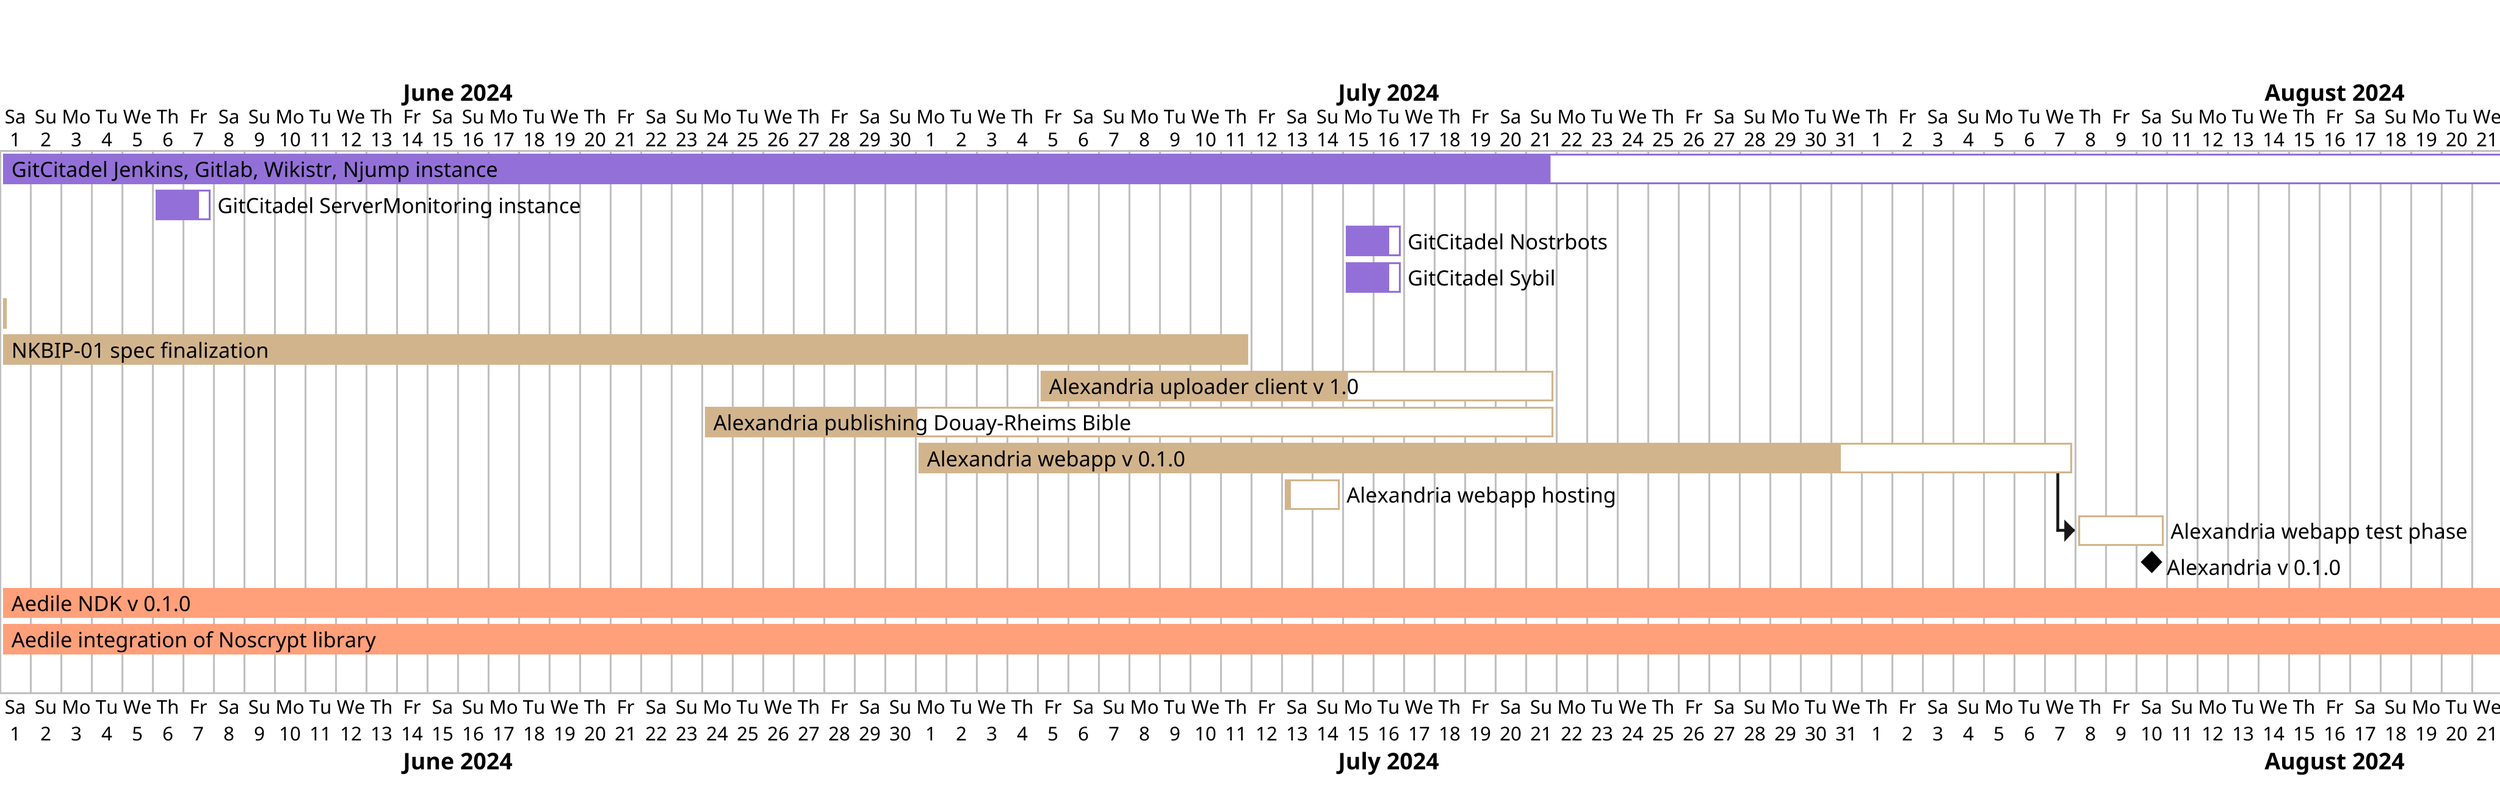 @startgantt GitCitadelRoadmap

skinparam dpi 300
title GitCitadel Roadmap

' Gantt chart settings
Project starts 2024-06-01
today is 2024-10-18 and is colored in #AAF
footer Today is marked using a gray verticle line

' Project vacations
2024-12-21 to 2025-01-06 is closed

' GitCitadel project tasks
[GitCitadel Jenkins, Gitlab, Wikistr, Njump instance] as [GC5] is colored in MediumPurple
    [GC5] starts 2024-06-01
    [GC5] ends 2024-12-20
    [GC5] is 25% completed
    [GC5] links to [[https://jenkins.gitcitadel.eu]]
[GitCitadel ServerMonitoring instance] as [GC6] is colored in MediumPurple
    [GC6] starts 2024-06-06
    [GC6] requires 2 days
    [GC6] is 80% completed
    [GC6] links to [[https://gitlab.gitcitadel.eu/]]
[GitCitadel Nostrbots] as [GC7] is colored in MediumPurple
    [GC7] starts 2024-07-15
    [GC7] requires 2 days
    [GC7] is 80% completed
    [GC7] links to [[https://wiki.gitcitadel.eu/]]
[GitCitadel Sybil] as [GC8] is colored in MediumPurple
    [GC8] starts 2024-07-15
    [GC8] requires 2 days
    [GC8] is 80% completed
    [GC8] links to [[https://alexandria.gitcitadel.eu/]]
[GitCitadel Alexandria instance] as [GC8] is colored in MediumPurple
    [GC8] starts 2024-07-15
    [GC8] requires 2 days
    [GC8] is 80% completed
    [GC8] links to [[https://alexandria.gitcitadel.eu/]]

' Alexandria product tasks
[NKBIP-01 project definition and indextr and uploader prototypes] as [A1] is colored in Tan
    [A1] starts 2023-11-17 and ends 2024-02-07 
    [A1] is 100% completed
    [A1] links to [[https://next.nostrudel.ninja/#/wiki/topic/nkbip-01]]
[NKBIP-01 spec finalization] as [A2] is colored in Tan
    [A2] starts at [A1]'s end
    [A2] ends 2024-07-11
    [A2] is 100% completed
    [A2] links to [[https://next.nostrudel.ninja/#/wiki/topic/gc-alexandria]]
[Alexandria uploader client v 1.0] as [A3] is colored in Tan
    [A3] starts at 2024-07-05 and ends 2024-07-21
    [A3] is 60% completed
    [A3] links to [[https://gitworkshop.dev/r/naddr1qqxx2sn0da442arfd35hg7gpz4mhxue69uhhqatjwpkx2un9d3shjtnrdaksyg8ayz8w3j8jsduq492j39hysg7vnhrtl4zzqcugj4m3q62qlkf8cypsgqqqw7vs555whg/]]
[Alexandria publishing Douay-Rheims Bible] as [A4] is colored in Tan
    [A4] starts at 2024-06-24 and ends 2024-07-21
    [A4] is 25% completed
    [A4] links to [[https://habla.news/a/naddr1qvzqqqr4gupzphtxf40yq9jr82xdd8cqtts5szqyx5tcndvaukhsvfmduetr85ceqqxnzde38yerqdpexsmnyvekwpld9e]]
[Alexandria webapp v 0.1.0] as [A5] is colored in Tan
    [A5] starts at 2024-07-01 and ends 2024-07-38
    [A5] is 80% completed
    [A5] links to [[https://gitworkshop.dev/r/naddr1qq9yzmr90pskuerjd9sszrthwden5te0dehhxtnvdakqyg8ayz8w3j8jsduq492j39hysg7vnhrtl4zzqcugj4m3q62qlkf8cypsgqqqw7vszahgpn/]]
[Alexandria webapp hosting] as [A7] is colored in Tan
    [A7] starts at 2024-07-13
    [A7] requires 2 days
    [A7] is 10% complete
    [A7] links to [[https://alexandria.gitcitadel.eu]]
[Alexandria webapp test phase] as [A6] is colored in Tan
    [A6] starts at [A5]'s end
    [A6] requires 3 days
    [A6] is 0% complete
[Alexandria v 0.1.0] happens at [A6]'s end

' Aedile NDK product tasks
[Aedile NDK v 0.1.0] as [AN1] is colored in LightSalmon
    [AN1] starts 2024-03-03
    [AN1] ends 2024-09-30
    [AN1] links to [[https://gitworkshop.dev/r/naddr1qq9xzetyd9kx2ttwv34sz9nhwden5te0wfjkccte9ehx7um5wghxyctwvspzquqjyy5zww7uq7hehemjt7juf0q0c9rgv6lv8r2yxcxuf0rvcx9eqvzqqqrhnyx4vq3c/]]
[Aedile integration of Noscrypt library] as [AN2] is colored in LightSalmon
    [AN2] starts at [AN1]'s start
    [AN2] ends at [AN1]'s end
    [AN2] links to [[https://www.vaughnnugent.com/Resources/Software/Modules/noscrypt]]
    
' GitRepublic product tasks
[GitRepublic v 0.1.0] as [GR1] is colored in MediumVioletRed
    [GR1] starts at [AN1]'s end
    [GR1] ends 2025-01-12
    [GR1] links to [[https://gitworkshop.dev/r/naddr1qq9xzetyd9kx2ttwv34sz9nhwden5te0wfjkccte9ehx7um5wghxyctwvspzquqjyy5zww7uq7hehemjt7juf0q0c9rgv6lv8r2yxcxuf0rvcx9eqvzqqqrhnyx4vq3c/]]
    
@endgantt
